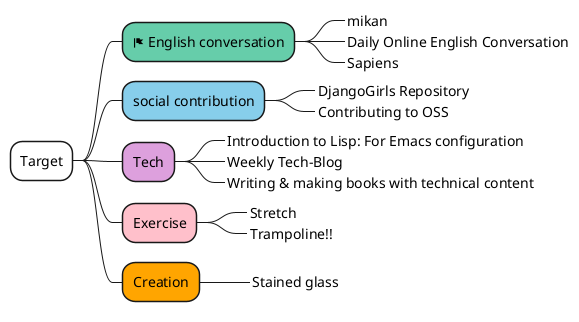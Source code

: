 @startmindmap
*[#white] Target
**[#mediumaquamarine] <&flag> English conversation
***_ mikan
***_ Daily Online English Conversation
***_ Sapiens
**[#skyblue] social contribution
***_ DjangoGirls Repository
***_ Contributing to OSS
**[#plum] Tech
***_ Introduction to Lisp: For Emacs configuration
***_ Weekly Tech-Blog
***_ Writing & making books with technical content
**[#pink] Exercise
***_ Stretch
***_ Trampoline!!
**[#orange] Creation
***_ Stained glass
@endmindmap
